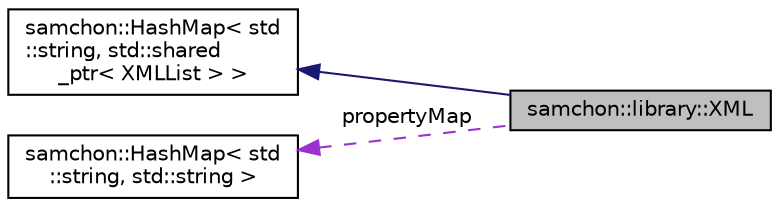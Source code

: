 digraph "samchon::library::XML"
{
  edge [fontname="Helvetica",fontsize="10",labelfontname="Helvetica",labelfontsize="10"];
  node [fontname="Helvetica",fontsize="10",shape=record];
  rankdir="LR";
  Node1 [label="samchon::library::XML",height=0.2,width=0.4,color="black", fillcolor="grey75", style="filled", fontcolor="black"];
  Node2 -> Node1 [dir="back",color="midnightblue",fontsize="10",style="solid",fontname="Helvetica"];
  Node2 [label="samchon::HashMap\< std\l::string, std::shared\l_ptr\< XMLList \> \>",height=0.2,width=0.4,color="black", fillcolor="white", style="filled",URL="$d0/dee/classsamchon_1_1HashMap.html"];
  Node3 -> Node1 [dir="back",color="darkorchid3",fontsize="10",style="dashed",label=" propertyMap" ,fontname="Helvetica"];
  Node3 [label="samchon::HashMap\< std\l::string, std::string \>",height=0.2,width=0.4,color="black", fillcolor="white", style="filled",URL="$d0/dee/classsamchon_1_1HashMap.html"];
}
